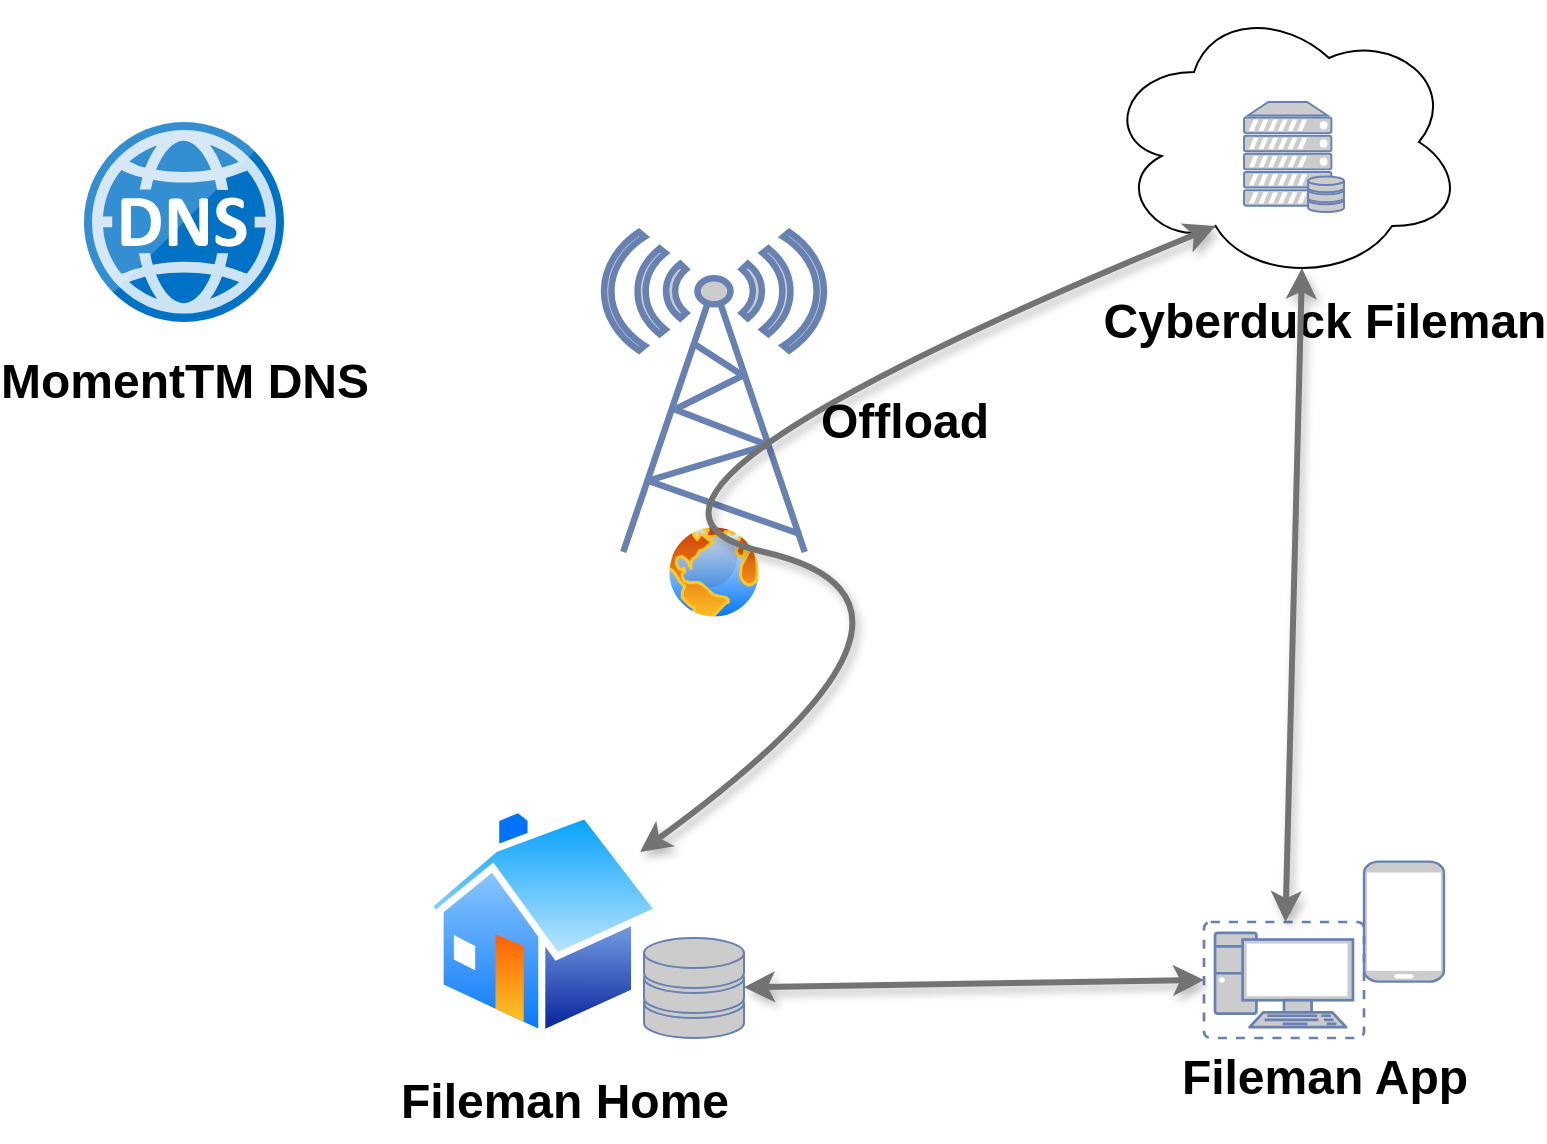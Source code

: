 <mxfile version="20.2.3" type="github">
  <diagram name="Page-1" id="80d4a630-b321-0f5e-ff81-c5a36ef4752d">
    <mxGraphModel dx="1691" dy="924" grid="1" gridSize="10" guides="1" tooltips="1" connect="1" arrows="1" fold="1" page="1" pageScale="1" pageWidth="1100" pageHeight="850" background="none" math="0" shadow="0">
      <root>
        <mxCell id="0" />
        <mxCell id="1" parent="0" />
        <mxCell id="Bey6XrJdhfMOv0rG3bet-1" value="" style="fontColor=#0066CC;verticalAlign=top;verticalLabelPosition=bottom;labelPosition=center;align=center;html=1;outlineConnect=0;fillColor=#CCCCCC;strokeColor=#6881B3;gradientColor=none;gradientDirection=north;strokeWidth=2;shape=mxgraph.networks.mobile;" vertex="1" parent="1">
          <mxGeometry x="810" y="539.8" width="40" height="60" as="geometry" />
        </mxCell>
        <mxCell id="Bey6XrJdhfMOv0rG3bet-2" value="" style="fontColor=#0066CC;verticalAlign=top;verticalLabelPosition=bottom;labelPosition=center;align=center;html=1;outlineConnect=0;fillColor=#CCCCCC;strokeColor=#6881B3;gradientColor=none;gradientDirection=north;strokeWidth=2;shape=mxgraph.networks.storage;" vertex="1" parent="1">
          <mxGeometry x="450" y="578" width="50" height="50" as="geometry" />
        </mxCell>
        <mxCell id="Bey6XrJdhfMOv0rG3bet-3" value="" style="fontColor=#0066CC;verticalAlign=top;verticalLabelPosition=bottom;labelPosition=center;align=center;html=1;outlineConnect=0;fillColor=#CCCCCC;strokeColor=#6881B3;gradientColor=none;gradientDirection=north;strokeWidth=2;shape=mxgraph.networks.virtual_pc;" vertex="1" parent="1">
          <mxGeometry x="730" y="570" width="80" height="58" as="geometry" />
        </mxCell>
        <mxCell id="Bey6XrJdhfMOv0rG3bet-4" value="" style="fontColor=#0066CC;verticalAlign=top;verticalLabelPosition=bottom;labelPosition=center;align=center;html=1;outlineConnect=0;fillColor=#CCCCCC;strokeColor=#6881B3;gradientColor=none;gradientDirection=north;strokeWidth=2;shape=mxgraph.networks.radio_tower;" vertex="1" parent="1">
          <mxGeometry x="430" y="225" width="110" height="160" as="geometry" />
        </mxCell>
        <mxCell id="Bey6XrJdhfMOv0rG3bet-9" value="" style="ellipse;shape=cloud;whiteSpace=wrap;html=1;" vertex="1" parent="1">
          <mxGeometry x="680" y="110" width="180" height="140" as="geometry" />
        </mxCell>
        <mxCell id="Bey6XrJdhfMOv0rG3bet-8" value="" style="aspect=fixed;perimeter=ellipsePerimeter;html=1;align=center;shadow=0;dashed=0;spacingTop=3;image;image=img/lib/active_directory/home.svg;" vertex="1" parent="1">
          <mxGeometry x="340" y="511.6" width="120" height="116.4" as="geometry" />
        </mxCell>
        <mxCell id="Bey6XrJdhfMOv0rG3bet-5" value="" style="fontColor=#0066CC;verticalAlign=top;verticalLabelPosition=bottom;labelPosition=center;align=center;html=1;outlineConnect=0;fillColor=#CCCCCC;strokeColor=#6881B3;gradientColor=none;gradientDirection=north;strokeWidth=2;shape=mxgraph.networks.server_storage;" vertex="1" parent="1">
          <mxGeometry x="750" y="160" width="50" height="55" as="geometry" />
        </mxCell>
        <mxCell id="Bey6XrJdhfMOv0rG3bet-13" value="Fileman Home" style="text;strokeColor=none;fillColor=none;html=1;fontSize=24;fontStyle=1;verticalAlign=middle;align=center;" vertex="1" parent="1">
          <mxGeometry x="360" y="640" width="100" height="40" as="geometry" />
        </mxCell>
        <mxCell id="Bey6XrJdhfMOv0rG3bet-14" value="Cyberduck Fileman" style="text;strokeColor=none;fillColor=none;html=1;fontSize=24;fontStyle=1;verticalAlign=middle;align=center;" vertex="1" parent="1">
          <mxGeometry x="740" y="250" width="100" height="40" as="geometry" />
        </mxCell>
        <mxCell id="Bey6XrJdhfMOv0rG3bet-15" value="" style="aspect=fixed;perimeter=ellipsePerimeter;html=1;align=center;shadow=0;dashed=0;spacingTop=3;image;image=img/lib/active_directory/internet_globe.svg;" vertex="1" parent="1">
          <mxGeometry x="460" y="370" width="50" height="50" as="geometry" />
        </mxCell>
        <mxCell id="Bey6XrJdhfMOv0rG3bet-16" value="" style="endArrow=classic;html=1;entryX=0.31;entryY=0.8;entryDx=0;entryDy=0;entryPerimeter=0;shadow=1;strokeWidth=3;strokeColor=#737373;endFill=1;curved=1;startArrow=classic;startFill=1;" edge="1" parent="1" source="Bey6XrJdhfMOv0rG3bet-8" target="Bey6XrJdhfMOv0rG3bet-9">
          <mxGeometry width="50" height="50" relative="1" as="geometry">
            <mxPoint x="590" y="520" as="sourcePoint" />
            <mxPoint x="640" y="470" as="targetPoint" />
            <Array as="points">
              <mxPoint x="620" y="410" />
              <mxPoint x="400" y="360" />
            </Array>
          </mxGeometry>
        </mxCell>
        <mxCell id="Bey6XrJdhfMOv0rG3bet-20" value="Offload" style="text;strokeColor=none;fillColor=none;html=1;fontSize=24;fontStyle=1;verticalAlign=middle;align=center;" vertex="1" parent="1">
          <mxGeometry x="530" y="300" width="100" height="40" as="geometry" />
        </mxCell>
        <mxCell id="Bey6XrJdhfMOv0rG3bet-21" value="Fileman App" style="text;strokeColor=none;fillColor=none;html=1;fontSize=24;fontStyle=1;verticalAlign=middle;align=center;" vertex="1" parent="1">
          <mxGeometry x="740" y="628" width="100" height="40" as="geometry" />
        </mxCell>
        <mxCell id="Bey6XrJdhfMOv0rG3bet-22" value="" style="endArrow=classic;startArrow=classic;html=1;shadow=1;strokeColor=#737373;strokeWidth=3;curved=1;entryX=0;entryY=0.5;entryDx=0;entryDy=0;entryPerimeter=0;" edge="1" parent="1" source="Bey6XrJdhfMOv0rG3bet-2" target="Bey6XrJdhfMOv0rG3bet-3">
          <mxGeometry width="50" height="50" relative="1" as="geometry">
            <mxPoint x="560" y="630" as="sourcePoint" />
            <mxPoint x="610" y="580" as="targetPoint" />
          </mxGeometry>
        </mxCell>
        <mxCell id="Bey6XrJdhfMOv0rG3bet-23" value="" style="endArrow=classic;startArrow=classic;html=1;shadow=1;strokeColor=#737373;strokeWidth=3;curved=1;entryX=0.55;entryY=0.95;entryDx=0;entryDy=0;entryPerimeter=0;" edge="1" parent="1" source="Bey6XrJdhfMOv0rG3bet-3" target="Bey6XrJdhfMOv0rG3bet-9">
          <mxGeometry width="50" height="50" relative="1" as="geometry">
            <mxPoint x="750" y="450" as="sourcePoint" />
            <mxPoint x="800" y="400" as="targetPoint" />
          </mxGeometry>
        </mxCell>
        <mxCell id="Bey6XrJdhfMOv0rG3bet-24" value="" style="sketch=0;aspect=fixed;html=1;points=[];align=center;image;fontSize=12;image=img/lib/mscae/DNS.svg;" vertex="1" parent="1">
          <mxGeometry x="170" y="170" width="100" height="100" as="geometry" />
        </mxCell>
        <mxCell id="Bey6XrJdhfMOv0rG3bet-25" value="MomentTM DNS" style="text;strokeColor=none;fillColor=none;html=1;fontSize=24;fontStyle=1;verticalAlign=middle;align=center;" vertex="1" parent="1">
          <mxGeometry x="170" y="280" width="100" height="40" as="geometry" />
        </mxCell>
      </root>
    </mxGraphModel>
  </diagram>
</mxfile>
